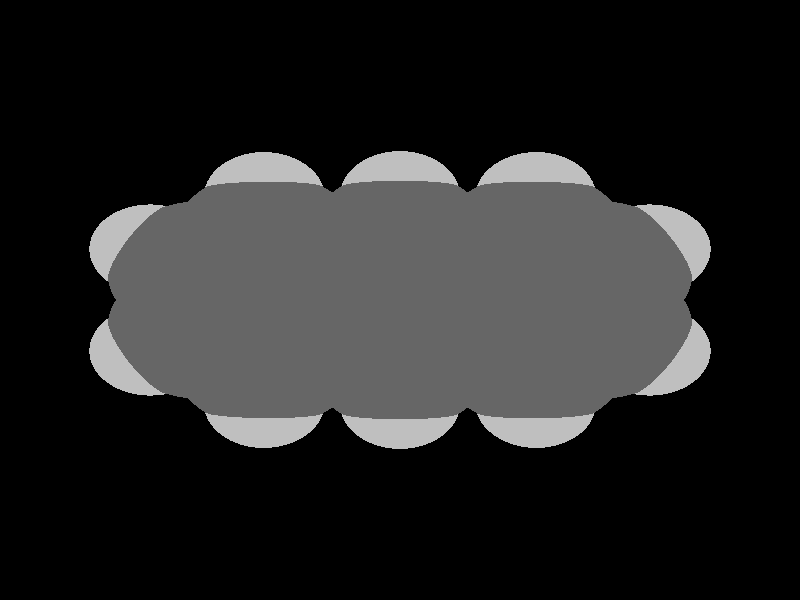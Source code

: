global_settings {
	ambient_light rgb <0.200000002980232, 0.200000002980232, 0.200000002980232>
	max_trace_level 15
}

background { color rgb <0,0,0> }

camera {
	perspective
	location <0, 0, 20.106944971538>
	angle 40
	up <0, 1, 0>
	right <1, 0, 0> * 1
	direction <0, 0, -1> }

light_source {
	<37.6185204846608, 32.9162043730289, 47.0231499051265>
	color rgb <1, 1, 1>
	fade_distance 94.046299810253
	fade_power 0
	spotlight
	area_light <20, 0, 0>, <0, 0, 20>, 20, 20
	circular
	orient
	point_at <-37.6185204846608, -32.9162043730289, -47.0231499051265>
}

light_source {
	<-37.6185204846608, 32.9162043730289, -23.5115749525633>
	color rgb <0.300000011920929, 0.300000011920929, 0.300000011920929> shadowless
	fade_distance 94.046299810253
	fade_power 0
	parallel
	point_at <37.6185204846608, -32.9162043730289, 23.5115749525633>
}

#default {
	finish {ambient 0.5 diffuse 1 specular 0.2 roughness .01 metallic 1}
}

union {
cylinder {
	<-2.50134441168532, -1.50709842358107, -0.000182956043727428>, 	<-3.07874441168532, -1.15024842358107, -0.000232956043727428>, 0.075
	pigment { rgbt <0.400000005960464, 0.400000005960464, 0.400000005960464, 0> }
}
cylinder {
	<-2.38305558831468, -1.31570157641893, -0.000217043956272558>, 	<-2.96045558831468, -0.958851576418933, -0.000267043956272558>, 0.075
	pigment { rgbt <0.400000005960464, 0.400000005960464, 0.400000005960464, 0> }
}
cylinder {
	<-3.07874441168532, -1.15024842358107, -0.000232956043727428>, 	<-3.65614441168532, -0.793398423581067, -0.000282956043727428>, 0.075
	pigment { rgbt <0.400000005960464, 0.400000005960464, 0.400000005960464, 0> }
}
cylinder {
	<-2.96045558831468, -0.958851576418933, -0.000267043956272558>, 	<-3.53785558831468, -0.602001576418933, -0.000317043956272558>, 0.075
	pigment { rgbt <0.400000005960464, 0.400000005960464, 0.400000005960464, 0> }
}
cylinder {
	<-3.597, -0.6977, -0.0003>, 	<-3.597, -0.000149999999999983, -0.00045>, 0.075
	pigment { rgbt <0.400000005960464, 0.400000005960464, 0.400000005960464, 0> }
}
cylinder {
	<-3.597, -0.000149999999999983, -0.00045>, 	<-3.597, 0.6974, -0.0006>, 0.075
	pigment { rgbt <0.400000005960464, 0.400000005960464, 0.400000005960464, 0> }
}
cylinder {
	<-3.65616980842162, 0.793082723967385, -0.000610272776517735>, 	<-3.07886980842162, 1.15008272396739, -0.000410272776517735>, 0.075
	pigment { rgbt <0.400000005960464, 0.400000005960464, 0.400000005960464, 0> }
}
cylinder {
	<-3.53783019157838, 0.601717276032615, -0.000589727223482251>, 	<-2.96053019157838, 0.958717276032615, -0.000389727223482251>, 0.075
	pigment { rgbt <0.400000005960464, 0.400000005960464, 0.400000005960464, 0> }
}
cylinder {
	<-3.07886980842162, 1.15008272396739, -0.000410272776517735>, 	<-2.50156980842162, 1.50708272396739, -0.000210272776517735>, 0.075
	pigment { rgbt <0.400000005960464, 0.400000005960464, 0.400000005960464, 0> }
}
cylinder {
	<-2.96053019157838, 0.958717276032615, -0.000389727223482251>, 	<-2.38323019157838, 1.31571727603261, -0.000189727223482251>, 0.075
	pigment { rgbt <0.400000005960464, 0.400000005960464, 0.400000005960464, 0> }
}
cylinder {
	<-2.4424, 1.4114, -0.0002>, 	<-1.8234, 1.0724, 0.0001>, 0.075
	pigment { rgbt <0.400000005960464, 0.400000005960464, 0.400000005960464, 0> }
}
cylinder {
	<-1.8234, 1.0724, 0.0001>, 	<-1.2044, 0.7334, 0.0004>, 0.075
	pigment { rgbt <0.400000005960464, 0.400000005960464, 0.400000005960464, 0> }
}
cylinder {
	<-1.26100918564042, 0.830619596727963, 0.000389361349551706>, 	<-0.658809185640419, 1.18126959672796, 0.000389361349551706>, 0.075
	pigment { rgbt <0.400000005960464, 0.400000005960464, 0.400000005960464, 0> }
}
cylinder {
	<-1.14779081435958, 0.636180403272037, 0.000410638650448307>, 	<-0.545590814359581, 0.986830403272037, 0.000410638650448307>, 0.075
	pigment { rgbt <0.400000005960464, 0.400000005960464, 0.400000005960464, 0> }
}
cylinder {
	<-0.658809185640419, 1.18126959672796, 0.000389361349551706>, 	<-0.0566091856404188, 1.53191959672796, 0.000389361349551706>, 0.075
	pigment { rgbt <0.400000005960464, 0.400000005960464, 0.400000005960464, 0> }
}
cylinder {
	<-0.545590814359581, 0.986830403272037, 0.000410638650448307>, 	<0.0566091856404188, 1.33748040327204, 0.000410638650448307>, 0.075
	pigment { rgbt <0.400000005960464, 0.400000005960464, 0.400000005960464, 0> }
}
cylinder {
	<0, 1.4347, 0.0004>, 	<0.6022, 1.08405, 0.00045>, 0.075
	pigment { rgbt <0.400000005960464, 0.400000005960464, 0.400000005960464, 0> }
}
cylinder {
	<0.6022, 1.08405, 0.00045>, 	<1.2044, 0.7334, 0.0005>, 0.075
	pigment { rgbt <0.400000005960464, 0.400000005960464, 0.400000005960464, 0> }
}
cylinder {
	<1.15036168203262, 0.83207172883055, 0.000489006985571798>, 	<1.76936168203262, 1.17107172883055, 0.000239006985571798>, 0.075
	pigment { rgbt <0.400000005960464, 0.400000005960464, 0.400000005960464, 0> }
}
cylinder {
	<1.25843831796738, 0.63472827116945, 0.000510993014428216>, 	<1.87743831796738, 0.97372827116945, 0.000260993014428216>, 0.075
	pigment { rgbt <0.400000005960464, 0.400000005960464, 0.400000005960464, 0> }
}
cylinder {
	<1.76936168203262, 1.17107172883055, 0.000239006985571798>, 	<2.38836168203262, 1.51007172883055, -1.09930144282024e-05>, 0.075
	pigment { rgbt <0.400000005960464, 0.400000005960464, 0.400000005960464, 0> }
}
cylinder {
	<1.87743831796738, 0.97372827116945, 0.000260993014428216>, 	<2.49643831796738, 1.31272827116945, 1.09930144282162e-05>, 0.075
	pigment { rgbt <0.400000005960464, 0.400000005960464, 0.400000005960464, 0> }
}
cylinder {
	<2.4424, 1.4114, 0>, 	<3.0197, 1.0544, -0.00015>, 0.075
	pigment { rgbt <0.400000005960464, 0.400000005960464, 0.400000005960464, 0> }
}
cylinder {
	<3.0197, 1.0544, -0.00015>, 	<3.597, 0.6974, -0.0003>, 0.075
	pigment { rgbt <0.400000005960464, 0.400000005960464, 0.400000005960464, 0> }
}
cylinder {
	<3.70949999981588, 0.697400000922701, -0.000306436298389816>, 	<3.70949999981588, -0.000149999077299333, -0.000406436298389816>, 0.075
	pigment { rgbt <0.400000005960464, 0.400000005960464, 0.400000005960464, 0> }
}
cylinder {
	<3.48450000018412, 0.697399999077299, -0.00029356370161017>, 	<3.48450000018412, -0.000150000922700634, -0.00039356370161017>, 0.075
	pigment { rgbt <0.400000005960464, 0.400000005960464, 0.400000005960464, 0> }
}
cylinder {
	<3.70949999981588, -0.000149999077299333, -0.000406436298389816>, 	<3.70949999981588, -0.697699999077299, -0.000506436298389816>, 0.075
	pigment { rgbt <0.400000005960464, 0.400000005960464, 0.400000005960464, 0> }
}
cylinder {
	<3.48450000018412, -0.000150000922700634, -0.00039356370161017>, 	<3.48450000018412, -0.697700000922701, -0.00049356370161017>, 0.075
	pigment { rgbt <0.400000005960464, 0.400000005960464, 0.400000005960464, 0> }
}
cylinder {
	<3.597, -0.6977, -0.0005>, 	<3.0196, -1.05455, -0.0005>, 0.075
	pigment { rgbt <0.400000005960464, 0.400000005960464, 0.400000005960464, 0> }
}
cylinder {
	<3.0196, -1.05455, -0.0005>, 	<2.4422, -1.4114, -0.0005>, 0.075
	pigment { rgbt <0.400000005960464, 0.400000005960464, 0.400000005960464, 0> }
}
cylinder {
	<2.38814272132264, -1.51006134160343, -0.000482824152699344>, 	<1.76924272132264, -1.17096134160343, 0.000167175847300656>, 0.075
	pigment { rgbt <0.400000005960464, 0.400000005960464, 0.400000005960464, 0> }
}
cylinder {
	<2.49625727867737, -1.31273865839657, -0.000517175847300642>, 	<1.87735727867737, -0.973638658396574, 0.000132824152699358>, 0.075
	pigment { rgbt <0.400000005960464, 0.400000005960464, 0.400000005960464, 0> }
}
cylinder {
	<1.76924272132264, -1.17096134160343, 0.000167175847300656>, 	<1.15034272132264, -0.831861341603426, 0.000817175847300656>, 0.075
	pigment { rgbt <0.400000005960464, 0.400000005960464, 0.400000005960464, 0> }
}
cylinder {
	<1.87735727867737, -0.973638658396574, 0.000132824152699358>, 	<1.25845727867736, -0.634538658396574, 0.000782824152699358>, 0.075
	pigment { rgbt <0.400000005960464, 0.400000005960464, 0.400000005960464, 0> }
}
cylinder {
	<1.2044, 0.7334, 0.0005>, 	<1.2044, 0.000100000000000044, 0.00065>, 0.075
	pigment { rgbt <0.400000005960464, 0.400000005960464, 0.400000005960464, 0> }
}
cylinder {
	<1.2044, 0.000100000000000044, 0.00065>, 	<1.2044, -0.7332, 0.0008>, 0.075
	pigment { rgbt <0.400000005960464, 0.400000005960464, 0.400000005960464, 0> }
}
cylinder {
	<1.2044, -0.7332, 0.0008>, 	<0.6022, -1.08385, 0.0006>, 0.075
	pigment { rgbt <0.400000005960464, 0.400000005960464, 0.400000005960464, 0> }
}
cylinder {
	<0.6022, -1.08385, 0.0006>, 	<0, -1.4345, 0.0004>, 0.075
	pigment { rgbt <0.400000005960464, 0.400000005960464, 0.400000005960464, 0> }
}
cylinder {
	<-0.0566091873609467, -1.53171959480153, 0.000417116047667773>, 	<-0.658809187360947, -1.18106959480153, 0.000317116047667773>, 0.075
	pigment { rgbt <0.400000005960464, 0.400000005960464, 0.400000005960464, 0> }
}
cylinder {
	<0.0566091873609467, -1.33728040519847, 0.00038288395233224>, 	<-0.545590812639053, -0.986630405198468, 0.00028288395233224>, 0.075
	pigment { rgbt <0.400000005960464, 0.400000005960464, 0.400000005960464, 0> }
}
cylinder {
	<-0.658809187360947, -1.18106959480153, 0.000317116047667773>, 	<-1.26100918736095, -0.830419594801532, 0.000217116047667773>, 0.075
	pigment { rgbt <0.400000005960464, 0.400000005960464, 0.400000005960464, 0> }
}
cylinder {
	<-0.545590812639053, -0.986630405198468, 0.00028288395233224>, 	<-1.14779081263905, -0.635980405198468, 0.00018288395233224>, 0.075
	pigment { rgbt <0.400000005960464, 0.400000005960464, 0.400000005960464, 0> }
}
cylinder {
	<-2.4422, -1.4114, -0.0002>, 	<-1.8233, -1.0723, 0>, 0.075
	pigment { rgbt <0.400000005960464, 0.400000005960464, 0.400000005960464, 0> }
}
cylinder {
	<-1.8233, -1.0723, 0>, 	<-1.2044, -0.7332, 0.0002>, 0.075
	pigment { rgbt <0.400000005960464, 0.400000005960464, 0.400000005960464, 0> }
}
cylinder {
	<-1.2044, 0.7334, 0.0004>, 	<-1.2044, 0.000100000000000044, 0.0003>, 0.075
	pigment { rgbt <0.400000005960464, 0.400000005960464, 0.400000005960464, 0> }
}
cylinder {
	<-1.2044, 0.000100000000000044, 0.0003>, 	<-1.2044, -0.7332, 0.0002>, 0.075
	pigment { rgbt <0.400000005960464, 0.400000005960464, 0.400000005960464, 0> }
}
cylinder {
	<-2.4422, -1.4114, -0.0002>, 	<-2.45947227451652, -2.07270761686116, 0.00243371561776697>, 0.075
	pigment { rgbt <0.400000005960464, 0.400000005960464, 0.400000005960464, 0> }
}
cylinder {
	<-2.45947227451652, -2.07270761686116, 0.00243371561776697>, 	<-2.4704, -2.4911, 0.0041>, 0.075
	pigment { rgbt <0.75, 0.75, 0.75, 0> }
}
cylinder {
	<-3.597, -0.6977, -0.0003>, 	<-4.17476710829297, -1.01987269051426, -0.00054499824373708>, 0.075
	pigment { rgbt <0.400000005960464, 0.400000005960464, 0.400000005960464, 0> }
}
cylinder {
	<-4.17476710829297, -1.01987269051426, -0.00054499824373708>, 	<-4.5403, -1.2237, -0.0007>, 0.075
	pigment { rgbt <0.75, 0.75, 0.75, 0> }
}
cylinder {
	<-3.597, 0.6974, -0.0006>, 	<-4.1748245386836, 1.01950931195008, -0.0010899932488307>, 0.075
	pigment { rgbt <0.400000005960464, 0.400000005960464, 0.400000005960464, 0> }
}
cylinder {
	<-4.1748245386836, 1.01950931195008, -0.0010899932488307>, 	<-4.5404, 1.2233, -0.0014>, 0.075
	pigment { rgbt <0.75, 0.75, 0.75, 0> }
}
cylinder {
	<-2.4424, 1.4114, -0.0002>, 	<-2.45979507811108, 2.07265796932127, -0.000506251375195105>, 0.075
	pigment { rgbt <0.400000005960464, 0.400000005960464, 0.400000005960464, 0> }
}
cylinder {
	<-2.45979507811108, 2.07265796932127, -0.000506251375195105>, 	<-2.4708, 2.491, -0.0007>, 0.075
	pigment { rgbt <0.75, 0.75, 0.75, 0> }
}
cylinder {
	<0, 1.4347, 0.0004>, 	<0, 2.09619998697917, 9.37500060281626e-05>, 0.075
	pigment { rgbt <0.400000005960464, 0.400000005960464, 0.400000005960464, 0> }
}
cylinder {
	<0, 2.09619998697917, 9.37500060281626e-05>, 	<0, 2.5147, -0.0001>, 0.075
	pigment { rgbt <0.75, 0.75, 0.75, 0> }
}
cylinder {
	<2.4424, 1.4114, 0>, 	<2.45979507811108, 2.07265796932127, -0.000306251375195105>, 0.075
	pigment { rgbt <0.400000005960464, 0.400000005960464, 0.400000005960464, 0> }
}
cylinder {
	<2.45979507811108, 2.07265796932127, -0.000306251375195105>, 	<2.4708, 2.491, -0.0005>, 0.075
	pigment { rgbt <0.75, 0.75, 0.75, 0> }
}
cylinder {
	<3.597, 0.6974, -0.0003>, 	<4.17482456051666, 1.01950932412096, -0.000544996633672529>, 0.075
	pigment { rgbt <0.400000005960464, 0.400000005960464, 0.400000005960464, 0> }
}
cylinder {
	<4.17482456051666, 1.01950932412096, -0.000544996633672529>, 	<4.5404, 1.2233, -0.0007>, 0.075
	pigment { rgbt <0.75, 0.75, 0.75, 0> }
}
cylinder {
	<3.597, -0.6977, -0.0005>, 	<4.1747718841493, -1.01981410354512, -0.000867500403360097>, 0.075
	pigment { rgbt <0.400000005960464, 0.400000005960464, 0.400000005960464, 0> }
}
cylinder {
	<4.1747718841493, -1.01981410354512, -0.000867500403360097>, 	<4.5403, -1.2236, -0.0011>, 0.075
	pigment { rgbt <0.75, 0.75, 0.75, 0> }
}
cylinder {
	<2.4422, -1.4114, -0.0005>, 	<2.45953354013182, -2.07270824312091, -0.0010512433257468>, 0.075
	pigment { rgbt <0.400000005960464, 0.400000005960464, 0.400000005960464, 0> }
}
cylinder {
	<2.45953354013182, -2.07270824312091, -0.0010512433257468>, 	<2.4705, -2.4911, -0.0014>, 0.075
	pigment { rgbt <0.75, 0.75, 0.75, 0> }
}
cylinder {
	<0, -1.4345, 0.0004>, 	<0, -2.09599995781252, -0.000151249964843768>, 0.075
	pigment { rgbt <0.400000005960464, 0.400000005960464, 0.400000005960464, 0> }
}
cylinder {
	<0, -2.09599995781252, -0.000151249964843768>, 	<0, -2.5145, -0.0005>, 0.075
	pigment { rgbt <0.75, 0.75, 0.75, 0> }
}
sphere {
	<-2.4422, -1.4114, -0.0002>, 0.4104
	pigment { rgbt <0.400000005960464, 0.400000005960464, 0.400000005960464,0> }
}
sphere {
	<-3.597, -0.6977, -0.0003>, 0.4104
	pigment { rgbt <0.400000005960464, 0.400000005960464, 0.400000005960464,0> }
}
sphere {
	<-3.597, 0.6974, -0.0006>, 0.4104
	pigment { rgbt <0.400000005960464, 0.400000005960464, 0.400000005960464,0> }
}
sphere {
	<-2.4424, 1.4114, -0.0002>, 0.4104
	pigment { rgbt <0.400000005960464, 0.400000005960464, 0.400000005960464,0> }
}
sphere {
	<-1.2044, 0.7334, 0.0004>, 0.4104
	pigment { rgbt <0.400000005960464, 0.400000005960464, 0.400000005960464,0> }
}
sphere {
	<0, 1.4347, 0.0004>, 0.4104
	pigment { rgbt <0.400000005960464, 0.400000005960464, 0.400000005960464,0> }
}
sphere {
	<1.2044, 0.7334, 0.0005>, 0.4104
	pigment { rgbt <0.400000005960464, 0.400000005960464, 0.400000005960464,0> }
}
sphere {
	<2.4424, 1.4114, 0>, 0.4104
	pigment { rgbt <0.400000005960464, 0.400000005960464, 0.400000005960464,0> }
}
sphere {
	<3.597, 0.6974, -0.0003>, 0.4104
	pigment { rgbt <0.400000005960464, 0.400000005960464, 0.400000005960464,0> }
}
sphere {
	<3.597, -0.6977, -0.0005>, 0.4104
	pigment { rgbt <0.400000005960464, 0.400000005960464, 0.400000005960464,0> }
}
sphere {
	<2.4422, -1.4114, -0.0005>, 0.4104
	pigment { rgbt <0.400000005960464, 0.400000005960464, 0.400000005960464,0> }
}
sphere {
	<1.2044, -0.7332, 0.0008>, 0.4104
	pigment { rgbt <0.400000005960464, 0.400000005960464, 0.400000005960464,0> }
}
sphere {
	<0, -1.4345, 0.0004>, 0.4104
	pigment { rgbt <0.400000005960464, 0.400000005960464, 0.400000005960464,0> }
}
sphere {
	<-1.2044, -0.7332, 0.0002>, 0.4104
	pigment { rgbt <0.400000005960464, 0.400000005960464, 0.400000005960464,0> }
}
sphere {
	<-2.4704, -2.4911, 0.0041>, 0.1674
	pigment { rgbt <0.75, 0.75, 0.75,0> }
}
sphere {
	<-4.5403, -1.2237, -0.0007>, 0.1674
	pigment { rgbt <0.75, 0.75, 0.75,0> }
}
sphere {
	<-4.5404, 1.2233, -0.0014>, 0.1674
	pigment { rgbt <0.75, 0.75, 0.75,0> }
}
sphere {
	<-2.4708, 2.491, -0.0007>, 0.1674
	pigment { rgbt <0.75, 0.75, 0.75,0> }
}
sphere {
	<0, 2.5147, -0.0001>, 0.1674
	pigment { rgbt <0.75, 0.75, 0.75,0> }
}
sphere {
	<2.4708, 2.491, -0.0005>, 0.1674
	pigment { rgbt <0.75, 0.75, 0.75,0> }
}
sphere {
	<4.5404, 1.2233, -0.0007>, 0.1674
	pigment { rgbt <0.75, 0.75, 0.75,0> }
}
sphere {
	<4.5403, -1.2236, -0.0011>, 0.1674
	pigment { rgbt <0.75, 0.75, 0.75,0> }
}
sphere {
	<2.4705, -2.4911, -0.0014>, 0.1674
	pigment { rgbt <0.75, 0.75, 0.75,0> }
}
sphere {
	<0, -2.5145, -0.0005>, 0.1674
	pigment { rgbt <0.75, 0.75, 0.75,0> }
}
}
merge {
}
union {
}
merge {
sphere {
	<-2.4422, -1.4114, -0.0002>, 1.69983
	pigment { rgbt <0, 0, 0,0> }
}
sphere {
	<-3.597, -0.6977, -0.0003>, 1.69983
	pigment { rgbt <0, 0, 0,0> }
}
sphere {
	<-3.597, 0.6974, -0.0006>, 1.69983
	pigment { rgbt <0, 0, 0,0> }
}
sphere {
	<-2.4424, 1.4114, -0.0002>, 1.69983
	pigment { rgbt <0, 0, 0,0> }
}
sphere {
	<-1.2044, 0.7334, 0.0004>, 1.69983
	pigment { rgbt <0, 0, 0,0> }
}
sphere {
	<0, 1.4347, 0.0004>, 1.69983
	pigment { rgbt <0, 0, 0,0> }
}
sphere {
	<1.2044, 0.7334, 0.0005>, 1.69983
	pigment { rgbt <0, 0, 0,0> }
}
sphere {
	<2.4424, 1.4114, 0>, 1.69983
	pigment { rgbt <0, 0, 0,0> }
}
sphere {
	<3.597, 0.6974, -0.0003>, 1.69983
	pigment { rgbt <0, 0, 0,0> }
}
sphere {
	<3.597, -0.6977, -0.0005>, 1.69983
	pigment { rgbt <0, 0, 0,0> }
}
sphere {
	<2.4422, -1.4114, -0.0005>, 1.69983
	pigment { rgbt <0, 0, 0,0> }
}
sphere {
	<1.2044, -0.7332, 0.0008>, 1.69983
	pigment { rgbt <0, 0, 0,0> }
}
sphere {
	<0, -1.4345, 0.0004>, 1.69983
	pigment { rgbt <0, 0, 0,0> }
}
sphere {
	<-1.2044, -0.7332, 0.0002>, 1.69983
	pigment { rgbt <0, 0, 0,0> }
}
sphere {
	<-2.4704, -2.4911, 0.0041>, 1.09989
	pigment { rgbt <0, 0, 0,0> }
}
sphere {
	<-4.5403, -1.2237, -0.0007>, 1.09989
	pigment { rgbt <0, 0, 0,0> }
}
sphere {
	<-4.5404, 1.2233, -0.0014>, 1.09989
	pigment { rgbt <0, 0, 0,0> }
}
sphere {
	<-2.4708, 2.491, -0.0007>, 1.09989
	pigment { rgbt <0, 0, 0,0> }
}
sphere {
	<0, 2.5147, -0.0001>, 1.09989
	pigment { rgbt <0, 0, 0,0> }
}
sphere {
	<2.4708, 2.491, -0.0005>, 1.09989
	pigment { rgbt <0, 0, 0,0> }
}
sphere {
	<4.5404, 1.2233, -0.0007>, 1.09989
	pigment { rgbt <0, 0, 0,0> }
}
sphere {
	<4.5403, -1.2236, -0.0011>, 1.09989
	pigment { rgbt <0, 0, 0,0> }
}
sphere {
	<2.4705, -2.4911, -0.0014>, 1.09989
	pigment { rgbt <0, 0, 0,0> }
}
sphere {
	<0, -2.5145, -0.0005>, 1.09989
	pigment { rgbt <0, 0, 0,0> }
}
sphere {
	<-2.4422, -1.4114, -0.0002>, 1.7
	pigment { rgbt <0.400000005960464, 0.400000005960464, 0.400000005960464,0.350000023841858> }
}
sphere {
	<-3.597, -0.6977, -0.0003>, 1.7
	pigment { rgbt <0.400000005960464, 0.400000005960464, 0.400000005960464,0.350000023841858> }
}
sphere {
	<-3.597, 0.6974, -0.0006>, 1.7
	pigment { rgbt <0.400000005960464, 0.400000005960464, 0.400000005960464,0.350000023841858> }
}
sphere {
	<-2.4424, 1.4114, -0.0002>, 1.7
	pigment { rgbt <0.400000005960464, 0.400000005960464, 0.400000005960464,0.350000023841858> }
}
sphere {
	<-1.2044, 0.7334, 0.0004>, 1.7
	pigment { rgbt <0.400000005960464, 0.400000005960464, 0.400000005960464,0.350000023841858> }
}
sphere {
	<0, 1.4347, 0.0004>, 1.7
	pigment { rgbt <0.400000005960464, 0.400000005960464, 0.400000005960464,0.350000023841858> }
}
sphere {
	<1.2044, 0.7334, 0.0005>, 1.7
	pigment { rgbt <0.400000005960464, 0.400000005960464, 0.400000005960464,0.350000023841858> }
}
sphere {
	<2.4424, 1.4114, 0>, 1.7
	pigment { rgbt <0.400000005960464, 0.400000005960464, 0.400000005960464,0.350000023841858> }
}
sphere {
	<3.597, 0.6974, -0.0003>, 1.7
	pigment { rgbt <0.400000005960464, 0.400000005960464, 0.400000005960464,0.350000023841858> }
}
sphere {
	<3.597, -0.6977, -0.0005>, 1.7
	pigment { rgbt <0.400000005960464, 0.400000005960464, 0.400000005960464,0.350000023841858> }
}
sphere {
	<2.4422, -1.4114, -0.0005>, 1.7
	pigment { rgbt <0.400000005960464, 0.400000005960464, 0.400000005960464,0.350000023841858> }
}
sphere {
	<1.2044, -0.7332, 0.0008>, 1.7
	pigment { rgbt <0.400000005960464, 0.400000005960464, 0.400000005960464,0.350000023841858> }
}
sphere {
	<0, -1.4345, 0.0004>, 1.7
	pigment { rgbt <0.400000005960464, 0.400000005960464, 0.400000005960464,0.350000023841858> }
}
sphere {
	<-1.2044, -0.7332, 0.0002>, 1.7
	pigment { rgbt <0.400000005960464, 0.400000005960464, 0.400000005960464,0.350000023841858> }
}
sphere {
	<-2.4704, -2.4911, 0.0041>, 1.1
	pigment { rgbt <0.75, 0.75, 0.75,0.350000023841858> }
}
sphere {
	<-4.5403, -1.2237, -0.0007>, 1.1
	pigment { rgbt <0.75, 0.75, 0.75,0.350000023841858> }
}
sphere {
	<-4.5404, 1.2233, -0.0014>, 1.1
	pigment { rgbt <0.75, 0.75, 0.75,0.350000023841858> }
}
sphere {
	<-2.4708, 2.491, -0.0007>, 1.1
	pigment { rgbt <0.75, 0.75, 0.75,0.350000023841858> }
}
sphere {
	<0, 2.5147, -0.0001>, 1.1
	pigment { rgbt <0.75, 0.75, 0.75,0.350000023841858> }
}
sphere {
	<2.4708, 2.491, -0.0005>, 1.1
	pigment { rgbt <0.75, 0.75, 0.75,0.350000023841858> }
}
sphere {
	<4.5404, 1.2233, -0.0007>, 1.1
	pigment { rgbt <0.75, 0.75, 0.75,0.350000023841858> }
}
sphere {
	<4.5403, -1.2236, -0.0011>, 1.1
	pigment { rgbt <0.75, 0.75, 0.75,0.350000023841858> }
}
sphere {
	<2.4705, -2.4911, -0.0014>, 1.1
	pigment { rgbt <0.75, 0.75, 0.75,0.350000023841858> }
}
sphere {
	<0, -2.5145, -0.0005>, 1.1
	pigment { rgbt <0.75, 0.75, 0.75,0.350000023841858> }
}
}
